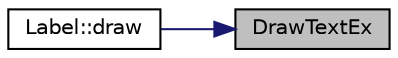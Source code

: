 digraph "DrawTextEx"
{
 // LATEX_PDF_SIZE
  edge [fontname="Helvetica",fontsize="10",labelfontname="Helvetica",labelfontsize="10"];
  node [fontname="Helvetica",fontsize="10",shape=record];
  rankdir="RL";
  Node1 [label="DrawTextEx",height=0.2,width=0.4,color="black", fillcolor="grey75", style="filled", fontcolor="black",tooltip=" "];
  Node1 -> Node2 [dir="back",color="midnightblue",fontsize="10",style="solid",fontname="Helvetica"];
  Node2 [label="Label::draw",height=0.2,width=0.4,color="black", fillcolor="white", style="filled",URL="$class_label.html#aaef456e5daa53639ebe8ba09608f843c",tooltip=" "];
}
